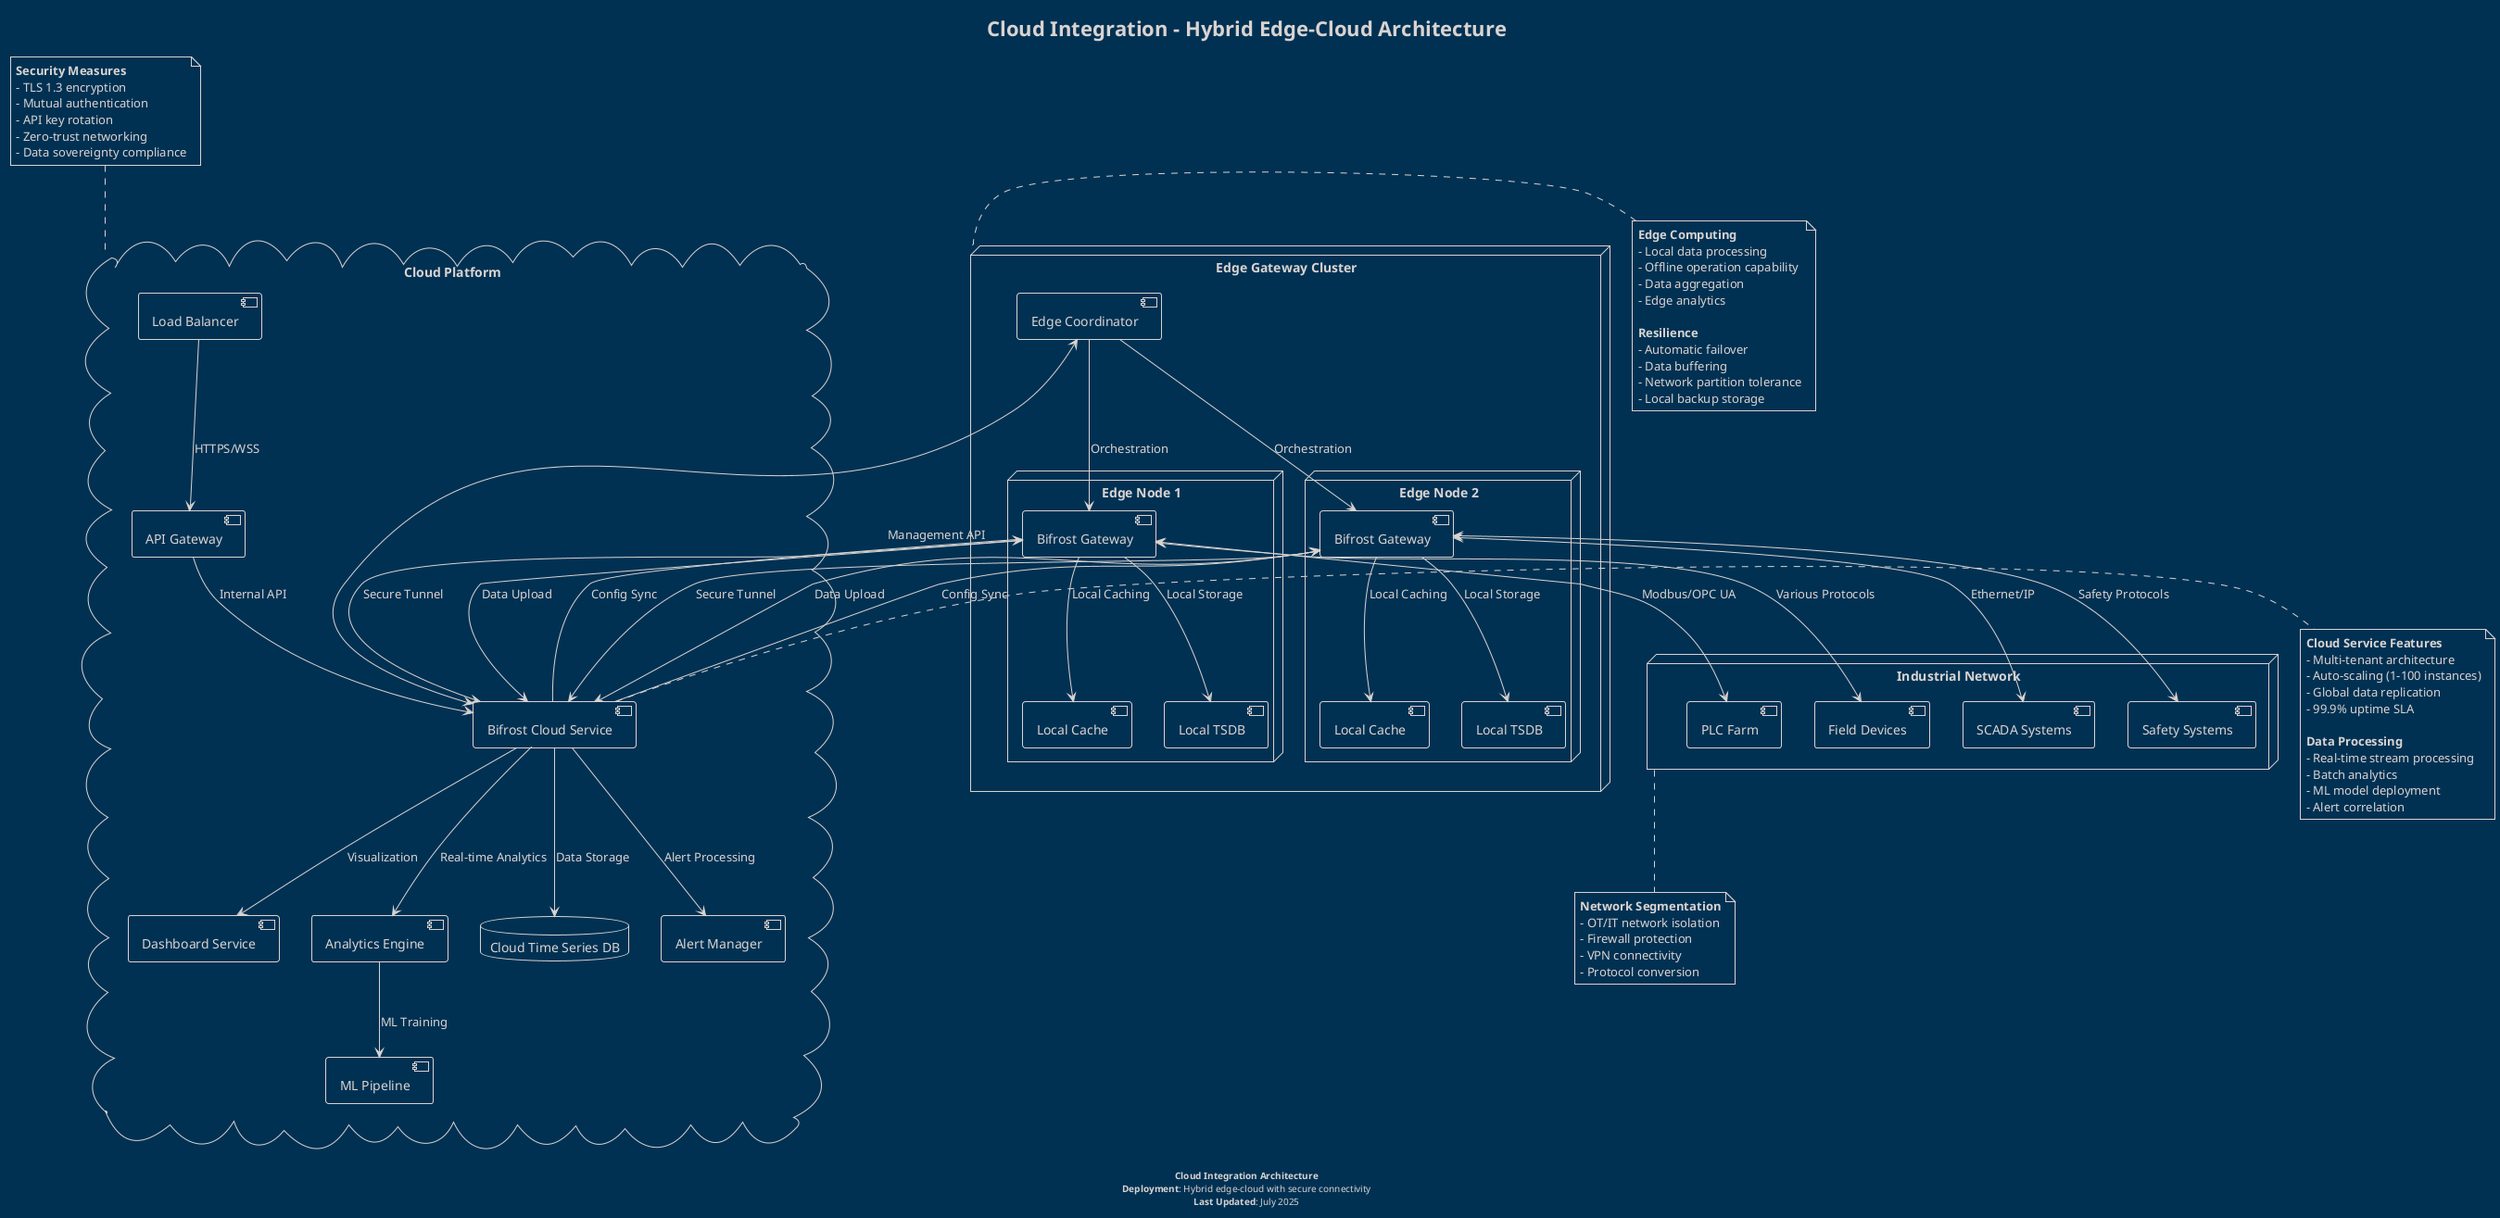 @startuml Cloud Integration Deployment
!theme blueprint

title Cloud Integration - Hybrid Edge-Cloud Architecture

' Cloud infrastructure
cloud "Cloud Platform" as cloudplatform {
  component [Load Balancer] as lb
  component [API Gateway] as cloudapi
  component [Bifrost Cloud Service] as cloudservice
  component [Analytics Engine] as analytics
  component [ML Pipeline] as ml
  database "Cloud Time Series DB" as cloudtsdb
  component [Alert Manager] as alerts
  component [Dashboard Service] as dashboards
}

' Edge infrastructure
node "Edge Gateway Cluster" as edgecluster {
  node "Edge Node 1" as edge1 {
    component [Bifrost Gateway] as gateway1
    component [Local Cache] as cache1
    database [Local TSDB] as localdb1
  }
  
  node "Edge Node 2" as edge2 {
    component [Bifrost Gateway] as gateway2
    component [Local Cache] as cache2
    database [Local TSDB] as localdb2
  }
  
  component [Edge Coordinator] as coordinator
}

' Industrial network
node "Industrial Network" as industrial {
  component [PLC Farm] as plcs
  component [SCADA Systems] as scada
  component [Field Devices] as field
  component [Safety Systems] as safety
}

' Cloud connections
lb --> cloudapi : HTTPS/WSS
cloudapi --> cloudservice : Internal API
cloudservice --> cloudtsdb : Data Storage
cloudservice --> analytics : Real-time Analytics
analytics --> ml : ML Training
cloudservice --> alerts : Alert Processing
cloudservice --> dashboards : Visualization

' Edge to cloud connections
gateway1 <--> cloudservice : Secure Tunnel
gateway2 <--> cloudservice : Secure Tunnel
coordinator <--> cloudservice : Management API

' Edge connections
coordinator --> gateway1 : Orchestration
coordinator --> gateway2 : Orchestration
gateway1 --> cache1 : Local Caching
gateway2 --> cache2 : Local Caching
gateway1 --> localdb1 : Local Storage
gateway2 --> localdb2 : Local Storage

' Industrial connections
gateway1 <--> plcs : Modbus/OPC UA
gateway2 <--> scada : Ethernet/IP
gateway1 <--> field : Various Protocols
gateway2 <--> safety : Safety Protocols

' Data synchronization
gateway1 --> cloudservice : Data Upload
gateway2 --> cloudservice : Data Upload
cloudservice --> gateway1 : Config Sync
cloudservice --> gateway2 : Config Sync

' Performance and scaling notes
note right of cloudservice
  **Cloud Service Features**
  - Multi-tenant architecture
  - Auto-scaling (1-100 instances)
  - Global data replication
  - 99.9% uptime SLA
  
  **Data Processing**
  - Real-time stream processing
  - Batch analytics
  - ML model deployment
  - Alert correlation
end note

note left of edgecluster
  **Edge Computing**
  - Local data processing
  - Offline operation capability
  - Data aggregation
  - Edge analytics
  
  **Resilience**
  - Automatic failover
  - Data buffering
  - Network partition tolerance
  - Local backup storage
end note

note bottom of industrial
  **Network Segmentation**
  - OT/IT network isolation
  - Firewall protection
  - VPN connectivity
  - Protocol conversion
end note

' Security annotations
note top of cloudplatform
  **Security Measures**
  - TLS 1.3 encryption
  - Mutual authentication
  - API key rotation
  - Zero-trust networking
  - Data sovereignty compliance
end note

' Footer
center footer
  **Cloud Integration Architecture**
  **Deployment**: Hybrid edge-cloud with secure connectivity
  **Last Updated**: July 2025
end footer

@enduml